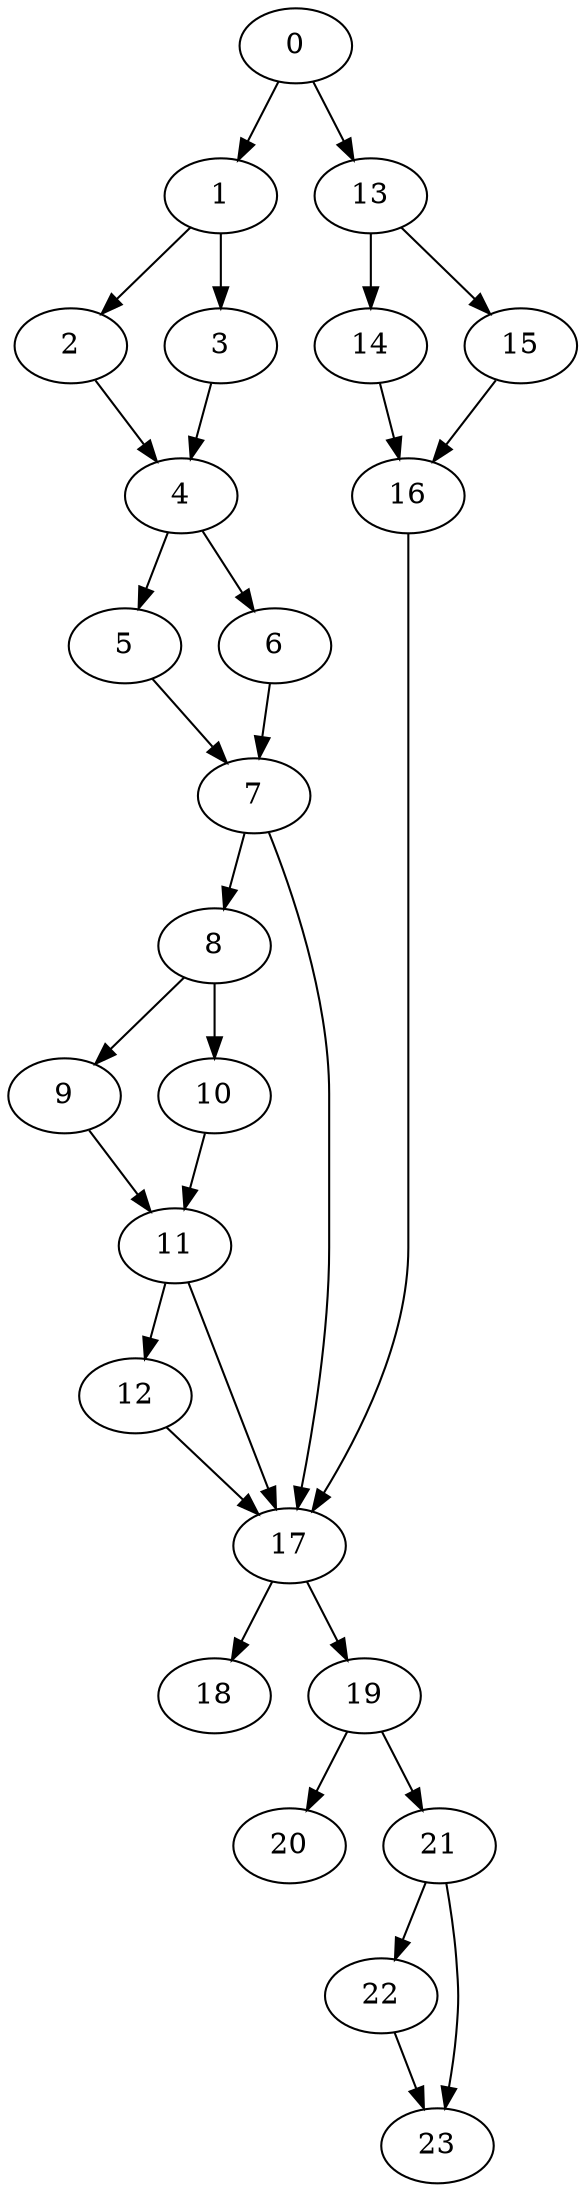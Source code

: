 digraph {
	0
	1
	2
	3
	4
	5
	6
	7
	8
	9
	10
	11
	12
	13
	14
	15
	16
	17
	18
	19
	20
	21
	22
	23
	8 -> 10
	5 -> 7
	6 -> 7
	8 -> 9
	0 -> 13
	13 -> 14
	14 -> 16
	15 -> 16
	19 -> 21
	1 -> 3
	3 -> 4
	2 -> 4
	7 -> 17
	11 -> 17
	12 -> 17
	16 -> 17
	17 -> 18
	21 -> 22
	21 -> 23
	22 -> 23
	4 -> 6
	11 -> 12
	1 -> 2
	4 -> 5
	7 -> 8
	9 -> 11
	10 -> 11
	13 -> 15
	17 -> 19
	0 -> 1
	19 -> 20
}
